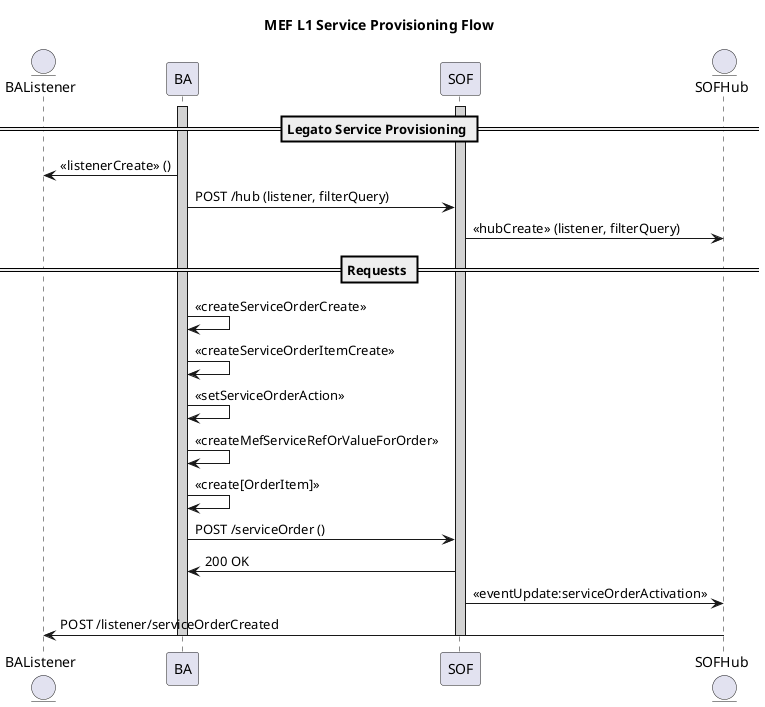 @startuml
title MEF L1 Service Provisioning Flow

entity BAListener
participant BA

participant SOF
entity SOFHub


== Legato Service Provisioning ==

activate BA#LightGray
activate SOF #LightGray
BA -> BAListener: <<listenerCreate>> ()
BA -> SOF: POST /hub (listener, filterQuery)
SOF -> SOFHub: <<hubCreate>> (listener, filterQuery)

== Requests ==

BA->BA: <<createServiceOrderCreate>>
BA->BA: <<createServiceOrderItemCreate>>
BA->BA: <<setServiceOrderAction>>
BA->BA: <<createMefServiceRefOrValueForOrder>>
BA->BA: <<create[OrderItem]>>


BA -> SOF: POST /serviceOrder ()
SOF -> BA: 200 OK
SOF -> SOFHub: <<eventUpdate:serviceOrderActivation>>
SOFHub -> BAListener: POST /listener/serviceOrderCreated


deactivate BA #LightGray
deactivate SOF #LightGray

@enduml